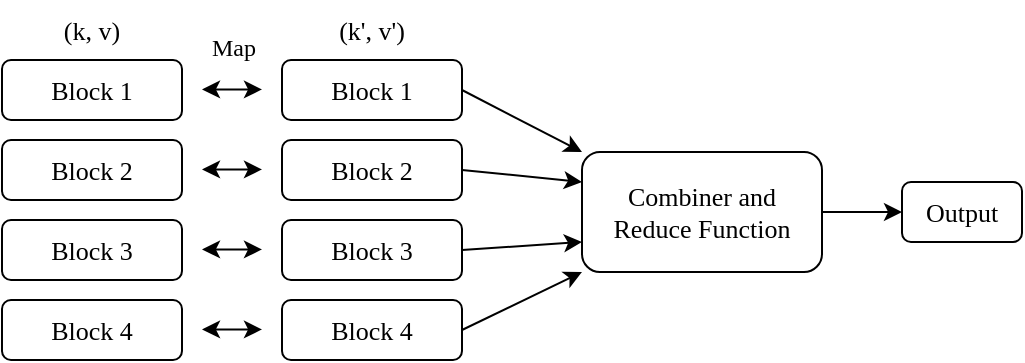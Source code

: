 <mxfile version="26.2.15">
  <diagram name="Pagina-1" id="QqiM4ihlCXpSuP_iszcN">
    <mxGraphModel dx="1091" dy="607" grid="1" gridSize="10" guides="1" tooltips="1" connect="1" arrows="1" fold="1" page="1" pageScale="1" pageWidth="827" pageHeight="1169" math="0" shadow="0">
      <root>
        <mxCell id="0" />
        <mxCell id="1" parent="0" />
        <mxCell id="vgPlNIpSqshJYzASN71A-1" value="Block 1" style="rounded=1;whiteSpace=wrap;html=1;fontFamily=DIN Alternate;fontSize=13;" vertex="1" parent="1">
          <mxGeometry x="10" y="30" width="90" height="30" as="geometry" />
        </mxCell>
        <mxCell id="vgPlNIpSqshJYzASN71A-2" value="Block 2" style="rounded=1;whiteSpace=wrap;html=1;fontFamily=DIN Alternate;fontSize=13;" vertex="1" parent="1">
          <mxGeometry x="10" y="70" width="90" height="30" as="geometry" />
        </mxCell>
        <mxCell id="vgPlNIpSqshJYzASN71A-3" value="Block 3" style="rounded=1;whiteSpace=wrap;html=1;fontFamily=DIN Alternate;fontSize=13;" vertex="1" parent="1">
          <mxGeometry x="10" y="110" width="90" height="30" as="geometry" />
        </mxCell>
        <mxCell id="vgPlNIpSqshJYzASN71A-4" value="Block 4" style="rounded=1;whiteSpace=wrap;html=1;fontFamily=DIN Alternate;fontSize=13;" vertex="1" parent="1">
          <mxGeometry x="10" y="150" width="90" height="30" as="geometry" />
        </mxCell>
        <mxCell id="vgPlNIpSqshJYzASN71A-5" value="Block 1" style="rounded=1;whiteSpace=wrap;html=1;fontFamily=DIN Alternate;fontSize=13;" vertex="1" parent="1">
          <mxGeometry x="150" y="30" width="90" height="30" as="geometry" />
        </mxCell>
        <mxCell id="vgPlNIpSqshJYzASN71A-6" value="Block 2" style="rounded=1;whiteSpace=wrap;html=1;fontFamily=DIN Alternate;fontSize=13;" vertex="1" parent="1">
          <mxGeometry x="150" y="70" width="90" height="30" as="geometry" />
        </mxCell>
        <mxCell id="vgPlNIpSqshJYzASN71A-7" value="Block 3" style="rounded=1;whiteSpace=wrap;html=1;fontFamily=DIN Alternate;fontSize=13;" vertex="1" parent="1">
          <mxGeometry x="150" y="110" width="90" height="30" as="geometry" />
        </mxCell>
        <mxCell id="vgPlNIpSqshJYzASN71A-8" value="Block 4" style="rounded=1;whiteSpace=wrap;html=1;fontFamily=DIN Alternate;fontSize=13;" vertex="1" parent="1">
          <mxGeometry x="150" y="150" width="90" height="30" as="geometry" />
        </mxCell>
        <mxCell id="vgPlNIpSqshJYzASN71A-9" value="" style="endArrow=classic;startArrow=classic;html=1;rounded=0;fontFamily=DIN Alternate;fontSize=13;" edge="1" parent="1">
          <mxGeometry width="50" height="50" relative="1" as="geometry">
            <mxPoint x="110" y="44.69" as="sourcePoint" />
            <mxPoint x="140" y="44.69" as="targetPoint" />
          </mxGeometry>
        </mxCell>
        <mxCell id="vgPlNIpSqshJYzASN71A-10" value="" style="endArrow=classic;startArrow=classic;html=1;rounded=0;fontFamily=DIN Alternate;fontSize=13;" edge="1" parent="1">
          <mxGeometry width="50" height="50" relative="1" as="geometry">
            <mxPoint x="110" y="84.69" as="sourcePoint" />
            <mxPoint x="140" y="84.69" as="targetPoint" />
          </mxGeometry>
        </mxCell>
        <mxCell id="vgPlNIpSqshJYzASN71A-11" value="" style="endArrow=classic;startArrow=classic;html=1;rounded=0;fontFamily=DIN Alternate;fontSize=13;" edge="1" parent="1">
          <mxGeometry width="50" height="50" relative="1" as="geometry">
            <mxPoint x="110" y="124.69" as="sourcePoint" />
            <mxPoint x="140" y="124.69" as="targetPoint" />
          </mxGeometry>
        </mxCell>
        <mxCell id="vgPlNIpSqshJYzASN71A-12" value="" style="endArrow=classic;startArrow=classic;html=1;rounded=0;fontFamily=DIN Alternate;fontSize=13;" edge="1" parent="1">
          <mxGeometry width="50" height="50" relative="1" as="geometry">
            <mxPoint x="110" y="164.69" as="sourcePoint" />
            <mxPoint x="140" y="164.69" as="targetPoint" />
          </mxGeometry>
        </mxCell>
        <mxCell id="vgPlNIpSqshJYzASN71A-13" value="(k, v)" style="text;html=1;align=center;verticalAlign=middle;whiteSpace=wrap;rounded=0;fontFamily=DIN Alternate;fontSize=13;" vertex="1" parent="1">
          <mxGeometry x="25" width="60" height="30" as="geometry" />
        </mxCell>
        <mxCell id="vgPlNIpSqshJYzASN71A-14" value="(k&#39;, v&#39;)" style="text;html=1;align=center;verticalAlign=middle;whiteSpace=wrap;rounded=0;fontFamily=DIN Alternate;fontSize=13;" vertex="1" parent="1">
          <mxGeometry x="165" width="60" height="30" as="geometry" />
        </mxCell>
        <mxCell id="vgPlNIpSqshJYzASN71A-15" value="" style="endArrow=classic;html=1;rounded=0;exitX=1;exitY=0.5;exitDx=0;exitDy=0;entryX=0;entryY=0;entryDx=0;entryDy=0;fontFamily=DIN Alternate;fontSize=13;" edge="1" parent="1" source="vgPlNIpSqshJYzASN71A-5" target="vgPlNIpSqshJYzASN71A-16">
          <mxGeometry width="50" height="50" relative="1" as="geometry">
            <mxPoint x="270" y="110" as="sourcePoint" />
            <mxPoint x="420" y="230" as="targetPoint" />
          </mxGeometry>
        </mxCell>
        <mxCell id="vgPlNIpSqshJYzASN71A-16" value="Combiner and&lt;div&gt;Reduce Function&lt;/div&gt;" style="rounded=1;whiteSpace=wrap;html=1;fontFamily=DIN Alternate;fontSize=13;" vertex="1" parent="1">
          <mxGeometry x="300" y="76" width="120" height="60" as="geometry" />
        </mxCell>
        <mxCell id="vgPlNIpSqshJYzASN71A-17" value="" style="endArrow=classic;html=1;rounded=0;exitX=1;exitY=0.5;exitDx=0;exitDy=0;entryX=0;entryY=0.25;entryDx=0;entryDy=0;fontFamily=DIN Alternate;fontSize=13;" edge="1" parent="1" source="vgPlNIpSqshJYzASN71A-6" target="vgPlNIpSqshJYzASN71A-16">
          <mxGeometry width="50" height="50" relative="1" as="geometry">
            <mxPoint x="300" y="190" as="sourcePoint" />
            <mxPoint x="360" y="251" as="targetPoint" />
          </mxGeometry>
        </mxCell>
        <mxCell id="vgPlNIpSqshJYzASN71A-18" value="" style="endArrow=classic;html=1;rounded=0;exitX=1;exitY=0.5;exitDx=0;exitDy=0;entryX=0;entryY=0.75;entryDx=0;entryDy=0;fontFamily=DIN Alternate;fontSize=13;" edge="1" parent="1" source="vgPlNIpSqshJYzASN71A-7" target="vgPlNIpSqshJYzASN71A-16">
          <mxGeometry width="50" height="50" relative="1" as="geometry">
            <mxPoint x="250" y="95" as="sourcePoint" />
            <mxPoint x="310" y="116" as="targetPoint" />
          </mxGeometry>
        </mxCell>
        <mxCell id="vgPlNIpSqshJYzASN71A-19" value="" style="endArrow=classic;html=1;rounded=0;exitX=1;exitY=0.5;exitDx=0;exitDy=0;entryX=0;entryY=1;entryDx=0;entryDy=0;fontFamily=DIN Alternate;fontSize=13;" edge="1" parent="1" source="vgPlNIpSqshJYzASN71A-8" target="vgPlNIpSqshJYzASN71A-16">
          <mxGeometry width="50" height="50" relative="1" as="geometry">
            <mxPoint x="250" y="135" as="sourcePoint" />
            <mxPoint x="310" y="116" as="targetPoint" />
          </mxGeometry>
        </mxCell>
        <mxCell id="vgPlNIpSqshJYzASN71A-21" value="Output" style="rounded=1;whiteSpace=wrap;html=1;fontFamily=DIN Alternate;fontSize=13;" vertex="1" parent="1">
          <mxGeometry x="460" y="91" width="60" height="30" as="geometry" />
        </mxCell>
        <mxCell id="vgPlNIpSqshJYzASN71A-22" value="" style="endArrow=classic;html=1;rounded=0;exitX=1;exitY=0.5;exitDx=0;exitDy=0;entryX=0;entryY=0.5;entryDx=0;entryDy=0;fontFamily=DIN Alternate;fontSize=13;" edge="1" parent="1" source="vgPlNIpSqshJYzASN71A-16" target="vgPlNIpSqshJYzASN71A-21">
          <mxGeometry width="50" height="50" relative="1" as="geometry">
            <mxPoint x="360" y="220" as="sourcePoint" />
            <mxPoint x="410" y="170" as="targetPoint" />
          </mxGeometry>
        </mxCell>
        <mxCell id="vgPlNIpSqshJYzASN71A-23" value="Map" style="text;html=1;align=center;verticalAlign=middle;whiteSpace=wrap;rounded=0;fontFamily=DIN Alternate;" vertex="1" parent="1">
          <mxGeometry x="96" y="9" width="60" height="30" as="geometry" />
        </mxCell>
      </root>
    </mxGraphModel>
  </diagram>
</mxfile>

